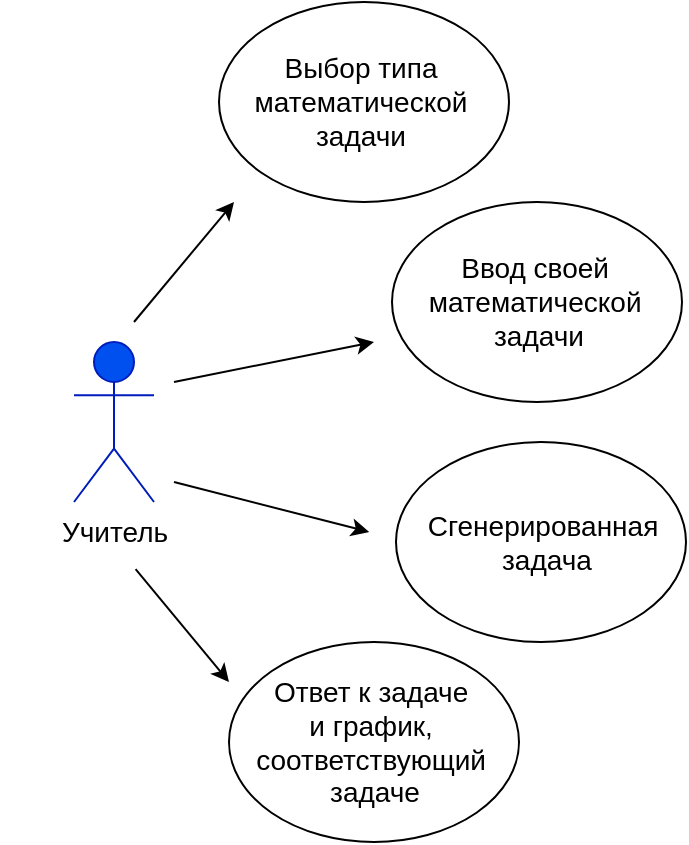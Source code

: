 <mxfile version="24.0.7" type="device">
  <diagram name="Страница — 1" id="dnA5IYjh07y0FrbYYck3">
    <mxGraphModel dx="670" dy="613" grid="1" gridSize="10" guides="1" tooltips="1" connect="1" arrows="1" fold="1" page="1" pageScale="1" pageWidth="827" pageHeight="1169" math="0" shadow="0">
      <root>
        <mxCell id="0" />
        <mxCell id="1" parent="0" />
        <mxCell id="80_0LYbw5Qsc0X3aQ-sq-9" value="" style="ellipse;whiteSpace=wrap;html=1;" parent="1" vertex="1">
          <mxGeometry x="257.5" y="390" width="145" height="100" as="geometry" />
        </mxCell>
        <mxCell id="80_0LYbw5Qsc0X3aQ-sq-8" value="" style="ellipse;whiteSpace=wrap;html=1;" parent="1" vertex="1">
          <mxGeometry x="341" y="290" width="145" height="100" as="geometry" />
        </mxCell>
        <mxCell id="80_0LYbw5Qsc0X3aQ-sq-7" value="" style="ellipse;whiteSpace=wrap;html=1;" parent="1" vertex="1">
          <mxGeometry x="252.5" y="70" width="145" height="100" as="geometry" />
        </mxCell>
        <mxCell id="80_0LYbw5Qsc0X3aQ-sq-1" value="Учитель математики" style="shape=umlActor;verticalLabelPosition=bottom;verticalAlign=top;html=1;outlineConnect=0;fillColor=#0050ef;strokeColor=#001DBC;fontColor=#ffffff;" parent="1" vertex="1">
          <mxGeometry x="180" y="240" width="40" height="80" as="geometry" />
        </mxCell>
        <mxCell id="80_0LYbw5Qsc0X3aQ-sq-3" value="&lt;font style=&quot;font-size: 14px;&quot;&gt;Выбор типа &lt;br&gt;математической &lt;br&gt;задачи&lt;/font&gt;" style="text;html=1;align=center;verticalAlign=middle;resizable=0;points=[];autosize=1;strokeColor=none;fillColor=none;" parent="1" vertex="1">
          <mxGeometry x="257.5" y="90" width="130" height="60" as="geometry" />
        </mxCell>
        <mxCell id="80_0LYbw5Qsc0X3aQ-sq-4" value="&lt;font style=&quot;font-size: 14px;&quot;&gt;Сгенерированная&lt;br&gt;&amp;nbsp;задача&lt;/font&gt;" style="text;html=1;align=center;verticalAlign=middle;resizable=0;points=[];autosize=1;strokeColor=none;fillColor=none;" parent="1" vertex="1">
          <mxGeometry x="344" y="315" width="140" height="50" as="geometry" />
        </mxCell>
        <mxCell id="80_0LYbw5Qsc0X3aQ-sq-6" value="&lt;font style=&quot;font-size: 14px;&quot;&gt;Ответ к задаче&amp;nbsp;&lt;/font&gt;&lt;div style=&quot;font-size: 14px;&quot;&gt;&lt;font style=&quot;font-size: 14px;&quot;&gt;и график,&amp;nbsp;&lt;/font&gt;&lt;/div&gt;&lt;div style=&quot;font-size: 14px;&quot;&gt;&lt;font style=&quot;font-size: 14px;&quot;&gt;соответствующий&amp;nbsp;&lt;/font&gt;&lt;/div&gt;&lt;div style=&quot;font-size: 14px;&quot;&gt;&lt;font style=&quot;font-size: 14px;&quot;&gt;задаче&lt;/font&gt;&lt;/div&gt;" style="text;html=1;align=center;verticalAlign=middle;resizable=0;points=[];autosize=1;strokeColor=none;fillColor=none;" parent="1" vertex="1">
          <mxGeometry x="260" y="400" width="140" height="80" as="geometry" />
        </mxCell>
        <mxCell id="80_0LYbw5Qsc0X3aQ-sq-10" value="" style="endArrow=classic;html=1;rounded=0;" parent="1" edge="1">
          <mxGeometry width="50" height="50" relative="1" as="geometry">
            <mxPoint x="230" y="310" as="sourcePoint" />
            <mxPoint x="327.6" y="335" as="targetPoint" />
            <Array as="points" />
          </mxGeometry>
        </mxCell>
        <mxCell id="80_0LYbw5Qsc0X3aQ-sq-11" value="" style="endArrow=classic;html=1;rounded=0;exitX=0.635;exitY=1.12;exitDx=0;exitDy=0;exitPerimeter=0;" parent="1" edge="1" source="nROjc7URCbMNe--cZp4K-1">
          <mxGeometry width="50" height="50" relative="1" as="geometry">
            <mxPoint x="227.5" y="360" as="sourcePoint" />
            <mxPoint x="257.5" y="410" as="targetPoint" />
          </mxGeometry>
        </mxCell>
        <mxCell id="nROjc7URCbMNe--cZp4K-1" value="&lt;font style=&quot;font-size: 14px;&quot;&gt;Учитель&lt;/font&gt;" style="text;html=1;align=center;verticalAlign=middle;resizable=0;points=[];autosize=1;strokeColor=none;fillColor=none;" parent="1" vertex="1">
          <mxGeometry x="160" y="320" width="80" height="30" as="geometry" />
        </mxCell>
        <mxCell id="b-VBWVZO92x_PrExJqy0-3" value="" style="ellipse;whiteSpace=wrap;html=1;" vertex="1" parent="1">
          <mxGeometry x="339" y="170" width="145" height="100" as="geometry" />
        </mxCell>
        <mxCell id="b-VBWVZO92x_PrExJqy0-4" value="&lt;font style=&quot;font-size: 14px;&quot;&gt;Ввод своей&amp;nbsp;&lt;/font&gt;&lt;div style=&quot;font-size: 14px;&quot;&gt;&lt;font style=&quot;font-size: 14px;&quot;&gt;математической&amp;nbsp;&lt;/font&gt;&lt;/div&gt;&lt;div style=&quot;font-size: 14px;&quot;&gt;&lt;font style=&quot;font-size: 14px;&quot;&gt;задачи&lt;/font&gt;&lt;/div&gt;" style="text;html=1;align=center;verticalAlign=middle;resizable=0;points=[];autosize=1;strokeColor=none;fillColor=none;" vertex="1" parent="1">
          <mxGeometry x="347" y="190" width="130" height="60" as="geometry" />
        </mxCell>
        <mxCell id="b-VBWVZO92x_PrExJqy0-5" value="" style="endArrow=classic;html=1;rounded=0;" edge="1" parent="1">
          <mxGeometry width="50" height="50" relative="1" as="geometry">
            <mxPoint x="210" y="230" as="sourcePoint" />
            <mxPoint x="260" y="170" as="targetPoint" />
          </mxGeometry>
        </mxCell>
        <mxCell id="b-VBWVZO92x_PrExJqy0-9" value="" style="endArrow=classic;html=1;rounded=0;" edge="1" parent="1">
          <mxGeometry width="50" height="50" relative="1" as="geometry">
            <mxPoint x="230" y="260" as="sourcePoint" />
            <mxPoint x="330" y="240" as="targetPoint" />
            <Array as="points" />
          </mxGeometry>
        </mxCell>
      </root>
    </mxGraphModel>
  </diagram>
</mxfile>
